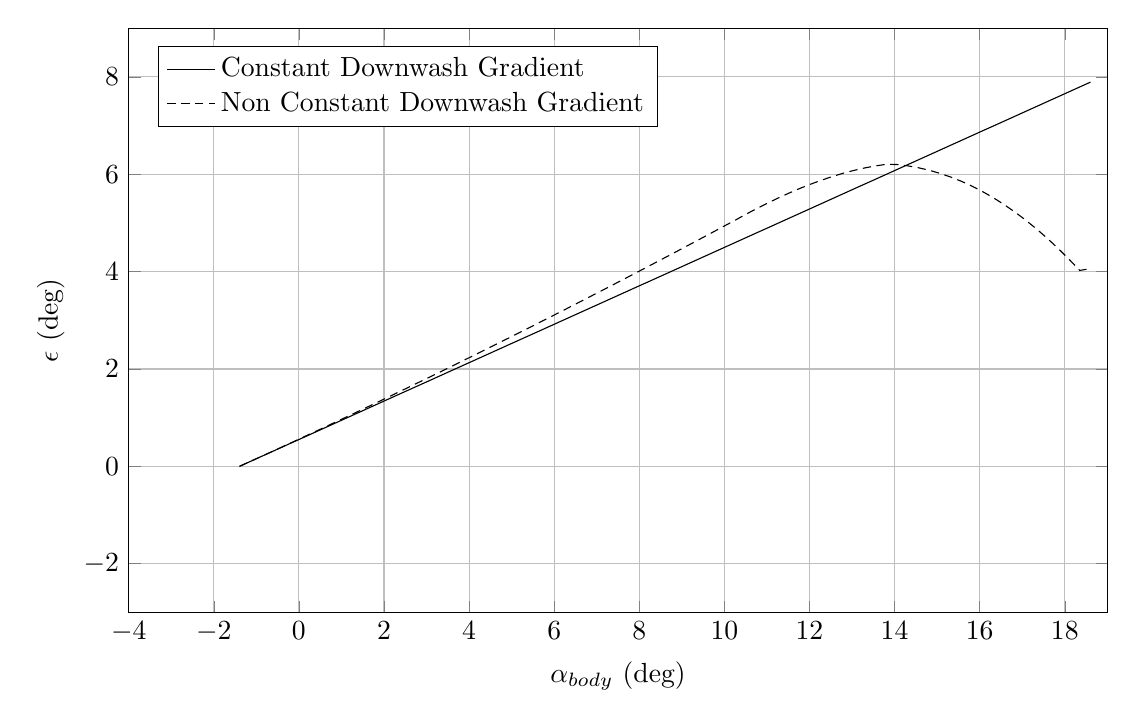 %Epsilon vs Alpha Body NEW
\begin{tikzpicture}

\begin{axis}[
width=14.01cm,
height=9cm,
scaled ticks=false, tick label style={/pgf/number format/fixed},
xmin=-4,
xmax=19,
xlabel={$\alpha_{body}$ (deg)},
xmajorgrids,
ymin=-3,
ymax=9,
ylabel={$\epsilon$ (deg)},
ymajorgrids,
legend style={at={(0.03,0.9)},anchor=west,draw=black,fill=white,legend cell align=left},
legend entries = {Constant Downwash Gradient\\Non Constant Downwash Gradient\\}
]

\addplot [
color=black,
solid
]
table[row sep=crcr]{
-1.396	0.0\\
-1.143	0.1\\
-0.89	0.2\\
-0.636	0.3\\
-0.383	0.4\\
-0.13	0.5\\
0.123	0.599\\
0.376	0.699\\
0.629	0.799\\
0.882	0.899\\
1.136	0.999\\
1.389	1.099\\
1.642	1.199\\
1.895	1.299\\
2.148	1.399\\
2.401	1.499\\
2.655	1.599\\
2.908	1.698\\
3.161	1.798\\
3.414	1.898\\
3.667	1.998\\
3.92	2.098\\
4.174	2.198\\
4.427	2.298\\
4.68	2.398\\
4.933	2.498\\
5.186	2.598\\
5.439	2.697\\
5.693	2.797\\
5.946	2.897\\
6.199	2.997\\
6.452	3.097\\
6.705	3.197\\
6.958	3.297\\
7.212	3.397\\
7.465	3.497\\
7.718	3.597\\
7.971	3.697\\
8.224	3.796\\
8.477	3.896\\
8.731	3.996\\
8.984	4.096\\
9.237	4.196\\
9.49	4.296\\
9.743	4.396\\
9.996	4.496\\
10.25	4.596\\
10.503	4.696\\
10.756	4.796\\
11.009	4.895\\
11.262	4.995\\
11.515	5.095\\
11.769	5.195\\
12.022	5.295\\
12.275	5.395\\
12.528	5.495\\
12.781	5.595\\
13.034	5.695\\
13.288	5.795\\
13.541	5.894\\
13.794	5.994\\
14.047	6.094\\
14.3	6.194\\
14.553	6.294\\
14.807	6.394\\
15.06	6.494\\
15.313	6.594\\
15.566	6.694\\
15.819	6.794\\
16.072	6.894\\
16.326	6.993\\
16.579	7.093\\
16.832	7.193\\
17.085	7.293\\
17.338	7.393\\
17.591	7.493\\
17.845	7.593\\
18.098	7.693\\
18.351	7.793\\
18.604	7.893\\
};

\addplot [
color=black,
densely dashed
]
table[row sep=crcr]{
-1.396	0.0\\
-1.143	0.1\\
-0.89	0.201\\
-0.636	0.302\\
-0.383	0.403\\
-0.13	0.505\\
0.123	0.608\\
0.376	0.711\\
0.629	0.814\\
0.882	0.918\\
1.136	1.022\\
1.389	1.127\\
1.642	1.232\\
1.895	1.337\\
2.148	1.443\\
2.401	1.55\\
2.655	1.656\\
2.908	1.764\\
3.161	1.871\\
3.414	1.98\\
3.667	2.088\\
3.92	2.197\\
4.174	2.307\\
4.427	2.416\\
4.68	2.527\\
4.933	2.637\\
5.186	2.748\\
5.439	2.86\\
5.693	2.972\\
5.946	3.084\\
6.199	3.197\\
6.452	3.31\\
6.705	3.424\\
6.958	3.538\\
7.212	3.652\\
7.465	3.767\\
7.718	3.882\\
7.971	3.997\\
8.224	4.113\\
8.477	4.23\\
8.731	4.346\\
8.984	4.463\\
9.237	4.581\\
9.49	4.699\\
9.743	4.817\\
9.996	4.936\\
10.25	5.054\\
10.503	5.177\\
10.756	5.293\\
11.009	5.405\\
11.262	5.511\\
11.515	5.612\\
11.769	5.707\\
12.022	5.795\\
12.275	5.876\\
12.528	5.951\\
12.781	6.018\\
13.034	6.077\\
13.288	6.128\\
13.541	6.17\\
13.794	6.203\\
14.047	6.201\\
14.3	6.174\\
14.553	6.135\\
14.807	6.084\\
15.06	6.02\\
15.313	5.945\\
15.566	5.857\\
15.819	5.756\\
16.072	5.642\\
16.326	5.515\\
16.579	5.374\\
16.832	5.221\\
17.085	5.055\\
17.338	4.875\\
17.591	4.682\\
17.845	4.475\\
18.098	4.256\\
18.351	4.024\\
18.604	4.063\\
};
\end{axis}
\end{tikzpicture}%
